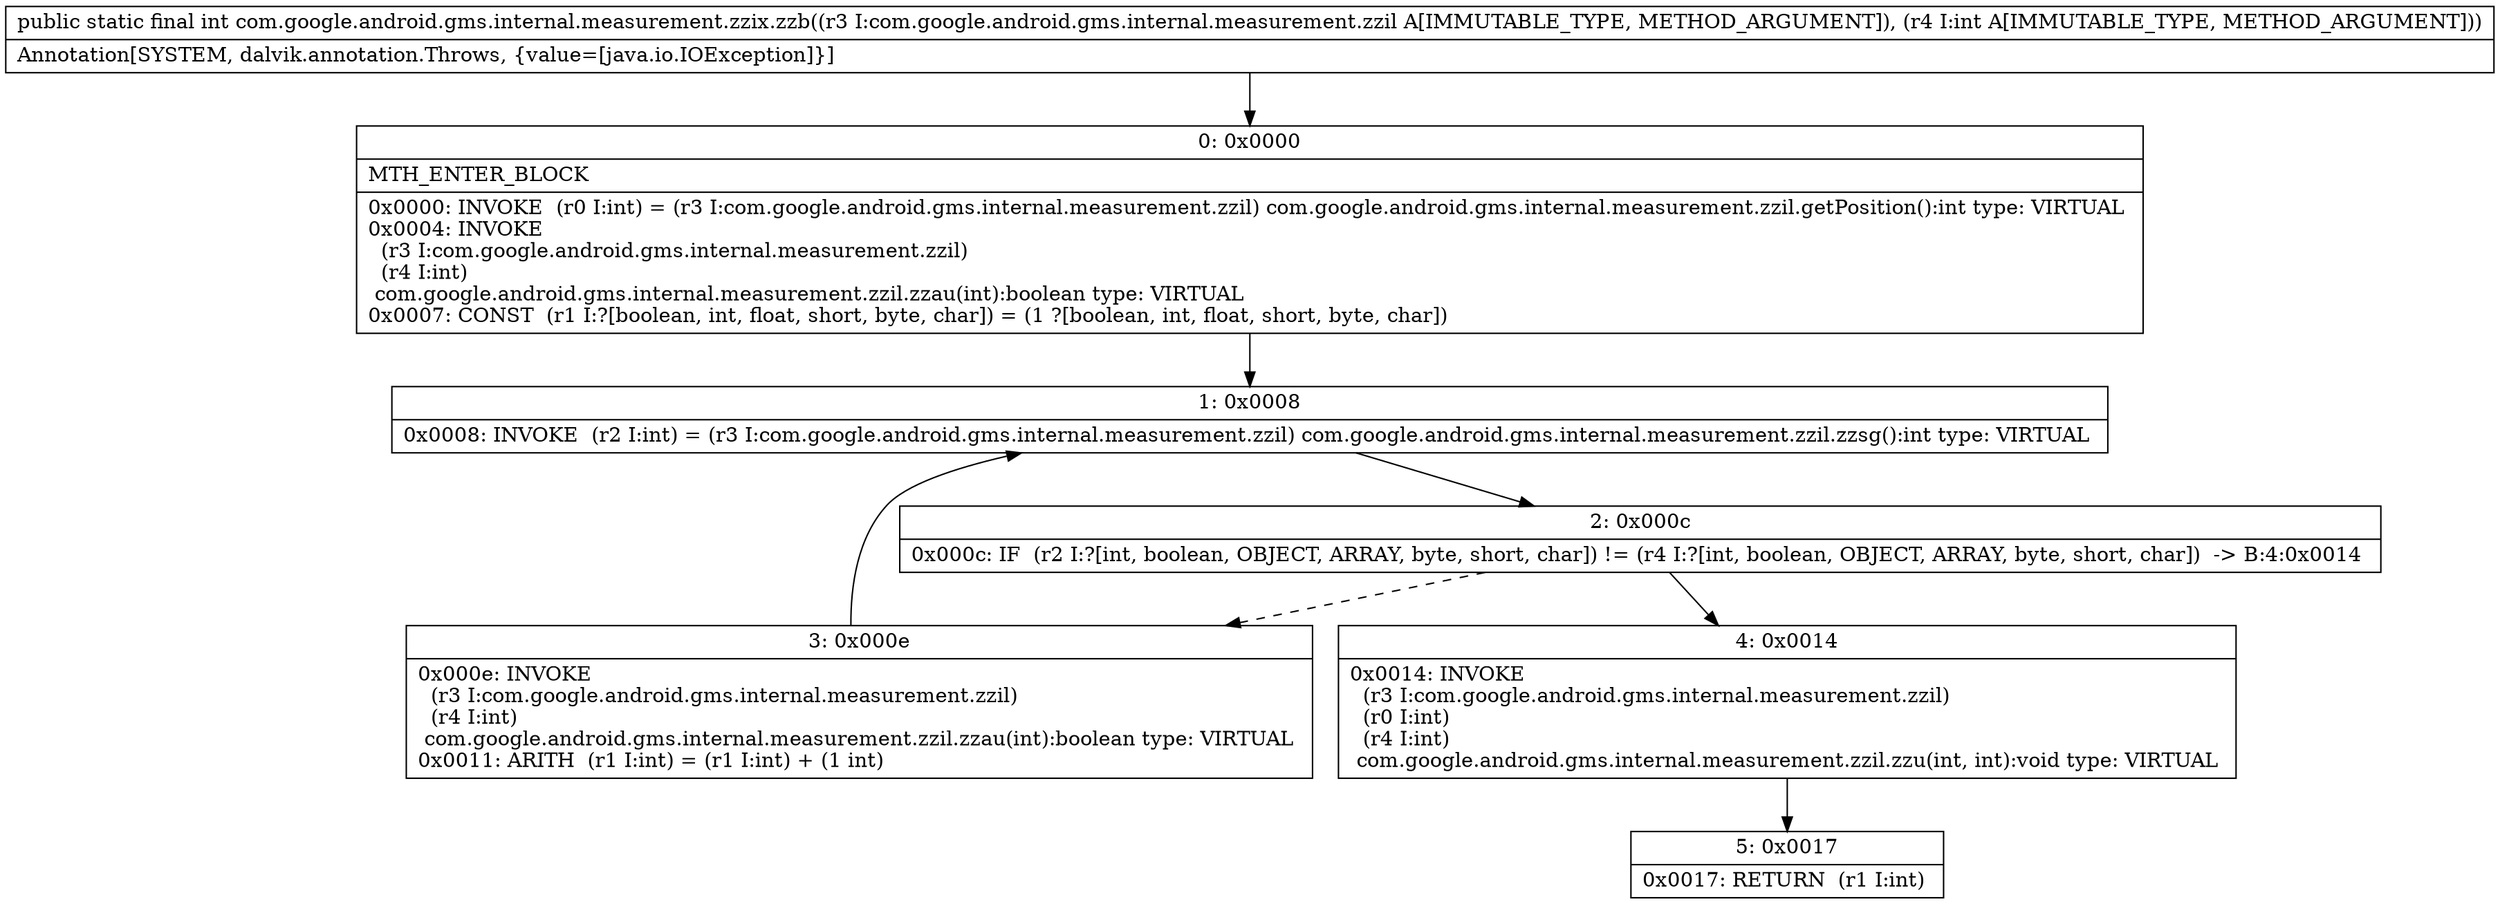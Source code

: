 digraph "CFG forcom.google.android.gms.internal.measurement.zzix.zzb(Lcom\/google\/android\/gms\/internal\/measurement\/zzil;I)I" {
Node_0 [shape=record,label="{0\:\ 0x0000|MTH_ENTER_BLOCK\l|0x0000: INVOKE  (r0 I:int) = (r3 I:com.google.android.gms.internal.measurement.zzil) com.google.android.gms.internal.measurement.zzil.getPosition():int type: VIRTUAL \l0x0004: INVOKE  \l  (r3 I:com.google.android.gms.internal.measurement.zzil)\l  (r4 I:int)\l com.google.android.gms.internal.measurement.zzil.zzau(int):boolean type: VIRTUAL \l0x0007: CONST  (r1 I:?[boolean, int, float, short, byte, char]) = (1 ?[boolean, int, float, short, byte, char]) \l}"];
Node_1 [shape=record,label="{1\:\ 0x0008|0x0008: INVOKE  (r2 I:int) = (r3 I:com.google.android.gms.internal.measurement.zzil) com.google.android.gms.internal.measurement.zzil.zzsg():int type: VIRTUAL \l}"];
Node_2 [shape=record,label="{2\:\ 0x000c|0x000c: IF  (r2 I:?[int, boolean, OBJECT, ARRAY, byte, short, char]) != (r4 I:?[int, boolean, OBJECT, ARRAY, byte, short, char])  \-\> B:4:0x0014 \l}"];
Node_3 [shape=record,label="{3\:\ 0x000e|0x000e: INVOKE  \l  (r3 I:com.google.android.gms.internal.measurement.zzil)\l  (r4 I:int)\l com.google.android.gms.internal.measurement.zzil.zzau(int):boolean type: VIRTUAL \l0x0011: ARITH  (r1 I:int) = (r1 I:int) + (1 int) \l}"];
Node_4 [shape=record,label="{4\:\ 0x0014|0x0014: INVOKE  \l  (r3 I:com.google.android.gms.internal.measurement.zzil)\l  (r0 I:int)\l  (r4 I:int)\l com.google.android.gms.internal.measurement.zzil.zzu(int, int):void type: VIRTUAL \l}"];
Node_5 [shape=record,label="{5\:\ 0x0017|0x0017: RETURN  (r1 I:int) \l}"];
MethodNode[shape=record,label="{public static final int com.google.android.gms.internal.measurement.zzix.zzb((r3 I:com.google.android.gms.internal.measurement.zzil A[IMMUTABLE_TYPE, METHOD_ARGUMENT]), (r4 I:int A[IMMUTABLE_TYPE, METHOD_ARGUMENT]))  | Annotation[SYSTEM, dalvik.annotation.Throws, \{value=[java.io.IOException]\}]\l}"];
MethodNode -> Node_0;
Node_0 -> Node_1;
Node_1 -> Node_2;
Node_2 -> Node_3[style=dashed];
Node_2 -> Node_4;
Node_3 -> Node_1;
Node_4 -> Node_5;
}

